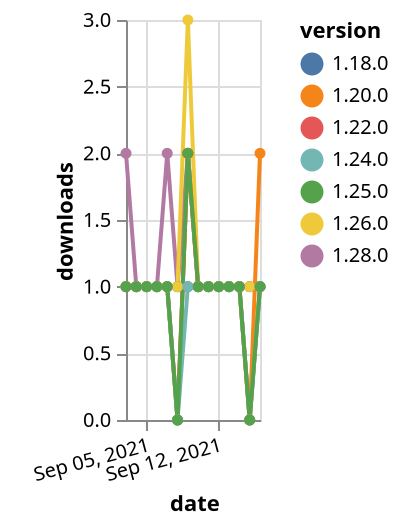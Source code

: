 {"$schema": "https://vega.github.io/schema/vega-lite/v5.json", "description": "A simple bar chart with embedded data.", "data": {"values": [{"date": "2021-09-03", "total": 227, "delta": 1, "version": "1.18.0"}, {"date": "2021-09-04", "total": 228, "delta": 1, "version": "1.18.0"}, {"date": "2021-09-05", "total": 229, "delta": 1, "version": "1.18.0"}, {"date": "2021-09-06", "total": 230, "delta": 1, "version": "1.18.0"}, {"date": "2021-09-07", "total": 231, "delta": 1, "version": "1.18.0"}, {"date": "2021-09-08", "total": 232, "delta": 1, "version": "1.18.0"}, {"date": "2021-09-09", "total": 233, "delta": 1, "version": "1.18.0"}, {"date": "2021-09-10", "total": 234, "delta": 1, "version": "1.18.0"}, {"date": "2021-09-11", "total": 235, "delta": 1, "version": "1.18.0"}, {"date": "2021-09-12", "total": 236, "delta": 1, "version": "1.18.0"}, {"date": "2021-09-13", "total": 237, "delta": 1, "version": "1.18.0"}, {"date": "2021-09-14", "total": 238, "delta": 1, "version": "1.18.0"}, {"date": "2021-09-15", "total": 239, "delta": 1, "version": "1.18.0"}, {"date": "2021-09-16", "total": 240, "delta": 1, "version": "1.18.0"}, {"date": "2021-09-03", "total": 184, "delta": 1, "version": "1.22.0"}, {"date": "2021-09-04", "total": 185, "delta": 1, "version": "1.22.0"}, {"date": "2021-09-05", "total": 186, "delta": 1, "version": "1.22.0"}, {"date": "2021-09-06", "total": 187, "delta": 1, "version": "1.22.0"}, {"date": "2021-09-07", "total": 188, "delta": 1, "version": "1.22.0"}, {"date": "2021-09-08", "total": 188, "delta": 0, "version": "1.22.0"}, {"date": "2021-09-09", "total": 190, "delta": 2, "version": "1.22.0"}, {"date": "2021-09-10", "total": 191, "delta": 1, "version": "1.22.0"}, {"date": "2021-09-11", "total": 192, "delta": 1, "version": "1.22.0"}, {"date": "2021-09-12", "total": 193, "delta": 1, "version": "1.22.0"}, {"date": "2021-09-13", "total": 194, "delta": 1, "version": "1.22.0"}, {"date": "2021-09-14", "total": 195, "delta": 1, "version": "1.22.0"}, {"date": "2021-09-15", "total": 195, "delta": 0, "version": "1.22.0"}, {"date": "2021-09-16", "total": 196, "delta": 1, "version": "1.22.0"}, {"date": "2021-09-03", "total": 116, "delta": 2, "version": "1.28.0"}, {"date": "2021-09-04", "total": 117, "delta": 1, "version": "1.28.0"}, {"date": "2021-09-05", "total": 118, "delta": 1, "version": "1.28.0"}, {"date": "2021-09-06", "total": 119, "delta": 1, "version": "1.28.0"}, {"date": "2021-09-07", "total": 121, "delta": 2, "version": "1.28.0"}, {"date": "2021-09-08", "total": 122, "delta": 1, "version": "1.28.0"}, {"date": "2021-09-09", "total": 124, "delta": 2, "version": "1.28.0"}, {"date": "2021-09-10", "total": 125, "delta": 1, "version": "1.28.0"}, {"date": "2021-09-11", "total": 126, "delta": 1, "version": "1.28.0"}, {"date": "2021-09-12", "total": 127, "delta": 1, "version": "1.28.0"}, {"date": "2021-09-13", "total": 128, "delta": 1, "version": "1.28.0"}, {"date": "2021-09-14", "total": 129, "delta": 1, "version": "1.28.0"}, {"date": "2021-09-15", "total": 130, "delta": 1, "version": "1.28.0"}, {"date": "2021-09-16", "total": 131, "delta": 1, "version": "1.28.0"}, {"date": "2021-09-03", "total": 160, "delta": 1, "version": "1.26.0"}, {"date": "2021-09-04", "total": 161, "delta": 1, "version": "1.26.0"}, {"date": "2021-09-05", "total": 162, "delta": 1, "version": "1.26.0"}, {"date": "2021-09-06", "total": 163, "delta": 1, "version": "1.26.0"}, {"date": "2021-09-07", "total": 164, "delta": 1, "version": "1.26.0"}, {"date": "2021-09-08", "total": 165, "delta": 1, "version": "1.26.0"}, {"date": "2021-09-09", "total": 168, "delta": 3, "version": "1.26.0"}, {"date": "2021-09-10", "total": 169, "delta": 1, "version": "1.26.0"}, {"date": "2021-09-11", "total": 170, "delta": 1, "version": "1.26.0"}, {"date": "2021-09-12", "total": 171, "delta": 1, "version": "1.26.0"}, {"date": "2021-09-13", "total": 172, "delta": 1, "version": "1.26.0"}, {"date": "2021-09-14", "total": 173, "delta": 1, "version": "1.26.0"}, {"date": "2021-09-15", "total": 174, "delta": 1, "version": "1.26.0"}, {"date": "2021-09-16", "total": 175, "delta": 1, "version": "1.26.0"}, {"date": "2021-09-03", "total": 299, "delta": 1, "version": "1.20.0"}, {"date": "2021-09-04", "total": 300, "delta": 1, "version": "1.20.0"}, {"date": "2021-09-05", "total": 301, "delta": 1, "version": "1.20.0"}, {"date": "2021-09-06", "total": 302, "delta": 1, "version": "1.20.0"}, {"date": "2021-09-07", "total": 303, "delta": 1, "version": "1.20.0"}, {"date": "2021-09-08", "total": 303, "delta": 0, "version": "1.20.0"}, {"date": "2021-09-09", "total": 305, "delta": 2, "version": "1.20.0"}, {"date": "2021-09-10", "total": 306, "delta": 1, "version": "1.20.0"}, {"date": "2021-09-11", "total": 307, "delta": 1, "version": "1.20.0"}, {"date": "2021-09-12", "total": 308, "delta": 1, "version": "1.20.0"}, {"date": "2021-09-13", "total": 309, "delta": 1, "version": "1.20.0"}, {"date": "2021-09-14", "total": 310, "delta": 1, "version": "1.20.0"}, {"date": "2021-09-15", "total": 310, "delta": 0, "version": "1.20.0"}, {"date": "2021-09-16", "total": 312, "delta": 2, "version": "1.20.0"}, {"date": "2021-09-03", "total": 153, "delta": 1, "version": "1.24.0"}, {"date": "2021-09-04", "total": 154, "delta": 1, "version": "1.24.0"}, {"date": "2021-09-05", "total": 155, "delta": 1, "version": "1.24.0"}, {"date": "2021-09-06", "total": 156, "delta": 1, "version": "1.24.0"}, {"date": "2021-09-07", "total": 157, "delta": 1, "version": "1.24.0"}, {"date": "2021-09-08", "total": 157, "delta": 0, "version": "1.24.0"}, {"date": "2021-09-09", "total": 158, "delta": 1, "version": "1.24.0"}, {"date": "2021-09-10", "total": 159, "delta": 1, "version": "1.24.0"}, {"date": "2021-09-11", "total": 160, "delta": 1, "version": "1.24.0"}, {"date": "2021-09-12", "total": 161, "delta": 1, "version": "1.24.0"}, {"date": "2021-09-13", "total": 162, "delta": 1, "version": "1.24.0"}, {"date": "2021-09-14", "total": 163, "delta": 1, "version": "1.24.0"}, {"date": "2021-09-15", "total": 163, "delta": 0, "version": "1.24.0"}, {"date": "2021-09-16", "total": 164, "delta": 1, "version": "1.24.0"}, {"date": "2021-09-03", "total": 134, "delta": 1, "version": "1.25.0"}, {"date": "2021-09-04", "total": 135, "delta": 1, "version": "1.25.0"}, {"date": "2021-09-05", "total": 136, "delta": 1, "version": "1.25.0"}, {"date": "2021-09-06", "total": 137, "delta": 1, "version": "1.25.0"}, {"date": "2021-09-07", "total": 138, "delta": 1, "version": "1.25.0"}, {"date": "2021-09-08", "total": 138, "delta": 0, "version": "1.25.0"}, {"date": "2021-09-09", "total": 140, "delta": 2, "version": "1.25.0"}, {"date": "2021-09-10", "total": 141, "delta": 1, "version": "1.25.0"}, {"date": "2021-09-11", "total": 142, "delta": 1, "version": "1.25.0"}, {"date": "2021-09-12", "total": 143, "delta": 1, "version": "1.25.0"}, {"date": "2021-09-13", "total": 144, "delta": 1, "version": "1.25.0"}, {"date": "2021-09-14", "total": 145, "delta": 1, "version": "1.25.0"}, {"date": "2021-09-15", "total": 145, "delta": 0, "version": "1.25.0"}, {"date": "2021-09-16", "total": 146, "delta": 1, "version": "1.25.0"}]}, "width": "container", "mark": {"type": "line", "point": {"filled": true}}, "encoding": {"x": {"field": "date", "type": "temporal", "timeUnit": "yearmonthdate", "title": "date", "axis": {"labelAngle": -15}}, "y": {"field": "delta", "type": "quantitative", "title": "downloads"}, "color": {"field": "version", "type": "nominal"}, "tooltip": {"field": "delta"}}}
